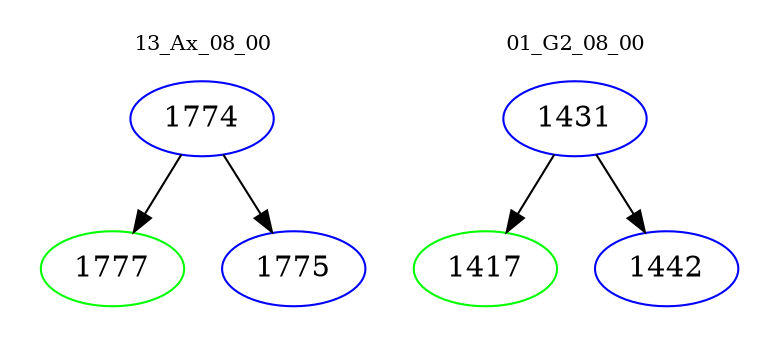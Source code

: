 digraph{
subgraph cluster_0 {
color = white
label = "13_Ax_08_00";
fontsize=10;
T0_1774 [label="1774", color="blue"]
T0_1774 -> T0_1777 [color="black"]
T0_1777 [label="1777", color="green"]
T0_1774 -> T0_1775 [color="black"]
T0_1775 [label="1775", color="blue"]
}
subgraph cluster_1 {
color = white
label = "01_G2_08_00";
fontsize=10;
T1_1431 [label="1431", color="blue"]
T1_1431 -> T1_1417 [color="black"]
T1_1417 [label="1417", color="green"]
T1_1431 -> T1_1442 [color="black"]
T1_1442 [label="1442", color="blue"]
}
}
